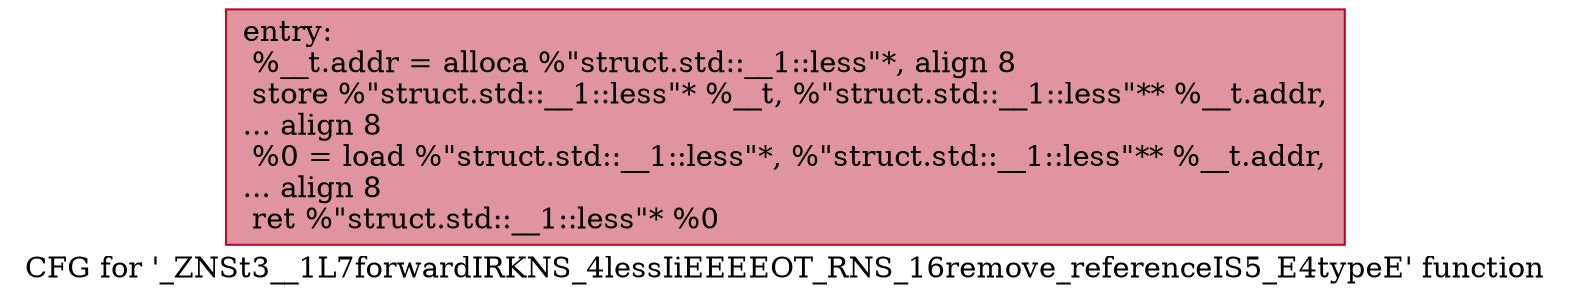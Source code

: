 digraph "CFG for '_ZNSt3__1L7forwardIRKNS_4lessIiEEEEOT_RNS_16remove_referenceIS5_E4typeE' function" {
	label="CFG for '_ZNSt3__1L7forwardIRKNS_4lessIiEEEEOT_RNS_16remove_referenceIS5_E4typeE' function";

	Node0x600002550c00 [shape=record,color="#b70d28ff", style=filled, fillcolor="#b70d2870",label="{entry:\l  %__t.addr = alloca %\"struct.std::__1::less\"*, align 8\l  store %\"struct.std::__1::less\"* %__t, %\"struct.std::__1::less\"** %__t.addr,\l... align 8\l  %0 = load %\"struct.std::__1::less\"*, %\"struct.std::__1::less\"** %__t.addr,\l... align 8\l  ret %\"struct.std::__1::less\"* %0\l}"];
}
